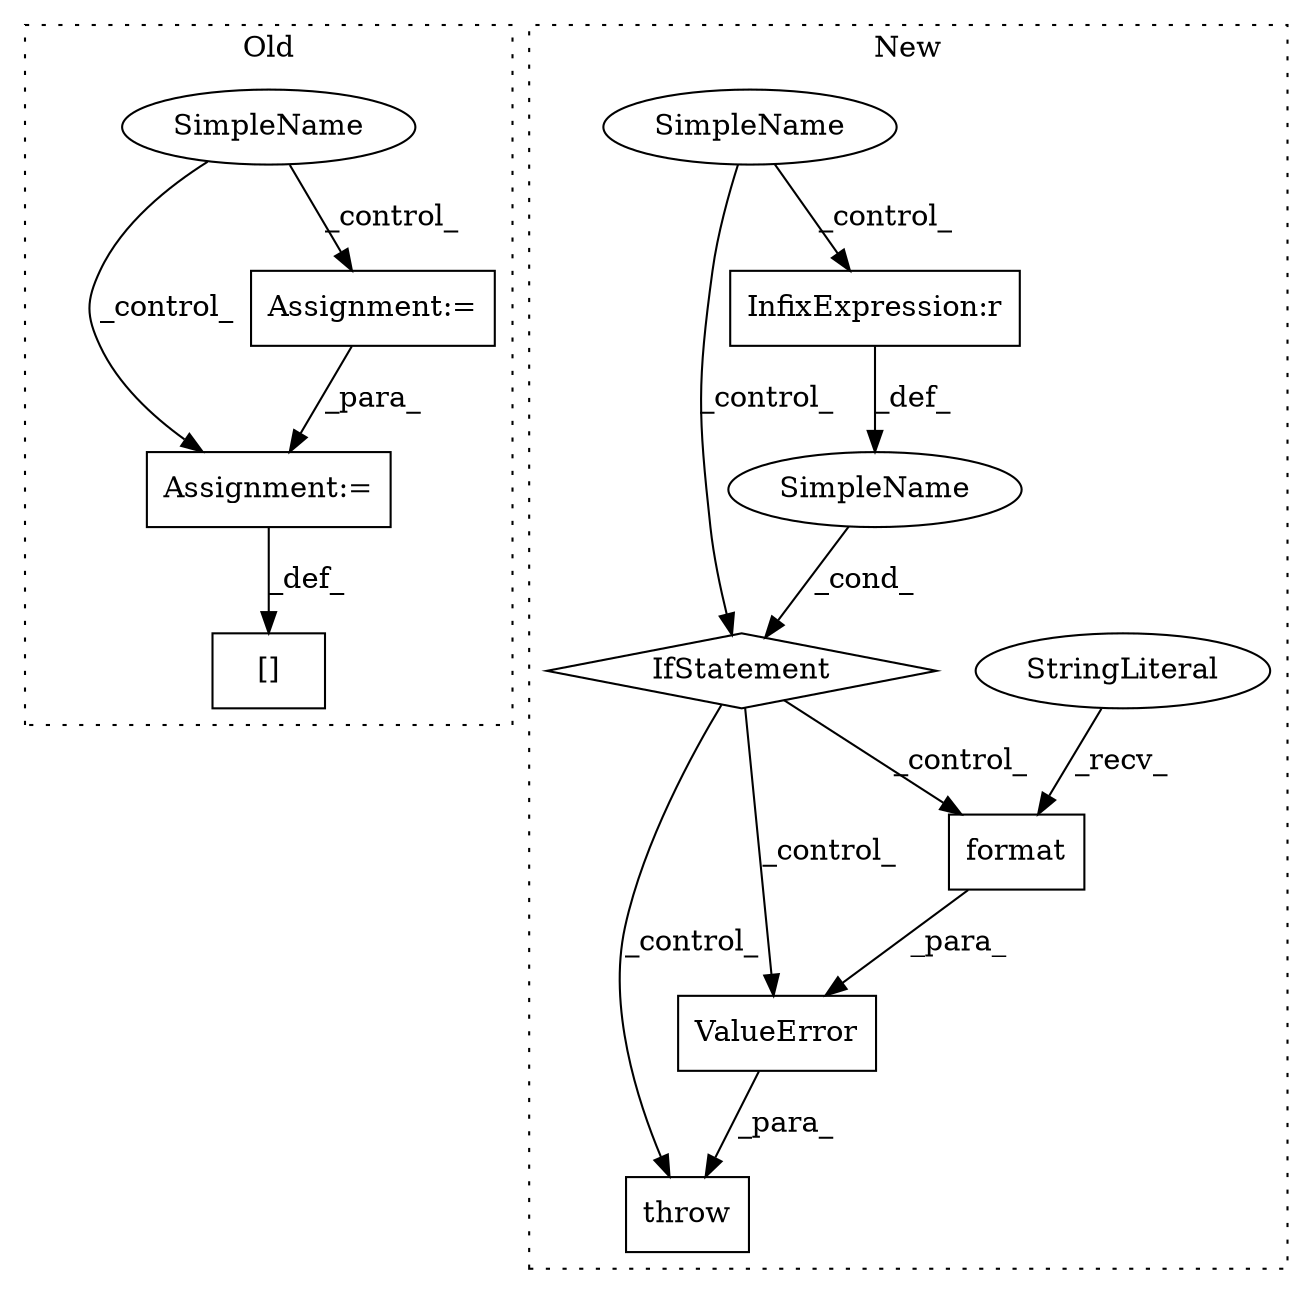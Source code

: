digraph G {
subgraph cluster0 {
1 [label="[]" a="2" s="7204,7219" l="14,1" shape="box"];
10 [label="Assignment:=" a="7" s="7220" l="1" shape="box"];
11 [label="SimpleName" a="42" s="" l="" shape="ellipse"];
12 [label="Assignment:=" a="7" s="7003" l="1" shape="box"];
label = "Old";
style="dotted";
}
subgraph cluster1 {
2 [label="format" a="32" s="7986,7994" l="7,1" shape="box"];
3 [label="StringLiteral" a="45" s="7941" l="44" shape="ellipse"];
4 [label="IfStatement" a="25" s="7867,7906" l="4,2" shape="diamond"];
5 [label="SimpleName" a="42" s="" l="" shape="ellipse"];
6 [label="InfixExpression:r" a="27" s="7873" l="3" shape="box"];
7 [label="throw" a="53" s="7924" l="6" shape="box"];
8 [label="ValueError" a="32" s="7930,7995" l="11,1" shape="box"];
9 [label="SimpleName" a="42" s="" l="" shape="ellipse"];
label = "New";
style="dotted";
}
2 -> 8 [label="_para_"];
3 -> 2 [label="_recv_"];
4 -> 2 [label="_control_"];
4 -> 8 [label="_control_"];
4 -> 7 [label="_control_"];
5 -> 4 [label="_cond_"];
6 -> 5 [label="_def_"];
8 -> 7 [label="_para_"];
9 -> 6 [label="_control_"];
9 -> 4 [label="_control_"];
10 -> 1 [label="_def_"];
11 -> 12 [label="_control_"];
11 -> 10 [label="_control_"];
12 -> 10 [label="_para_"];
}